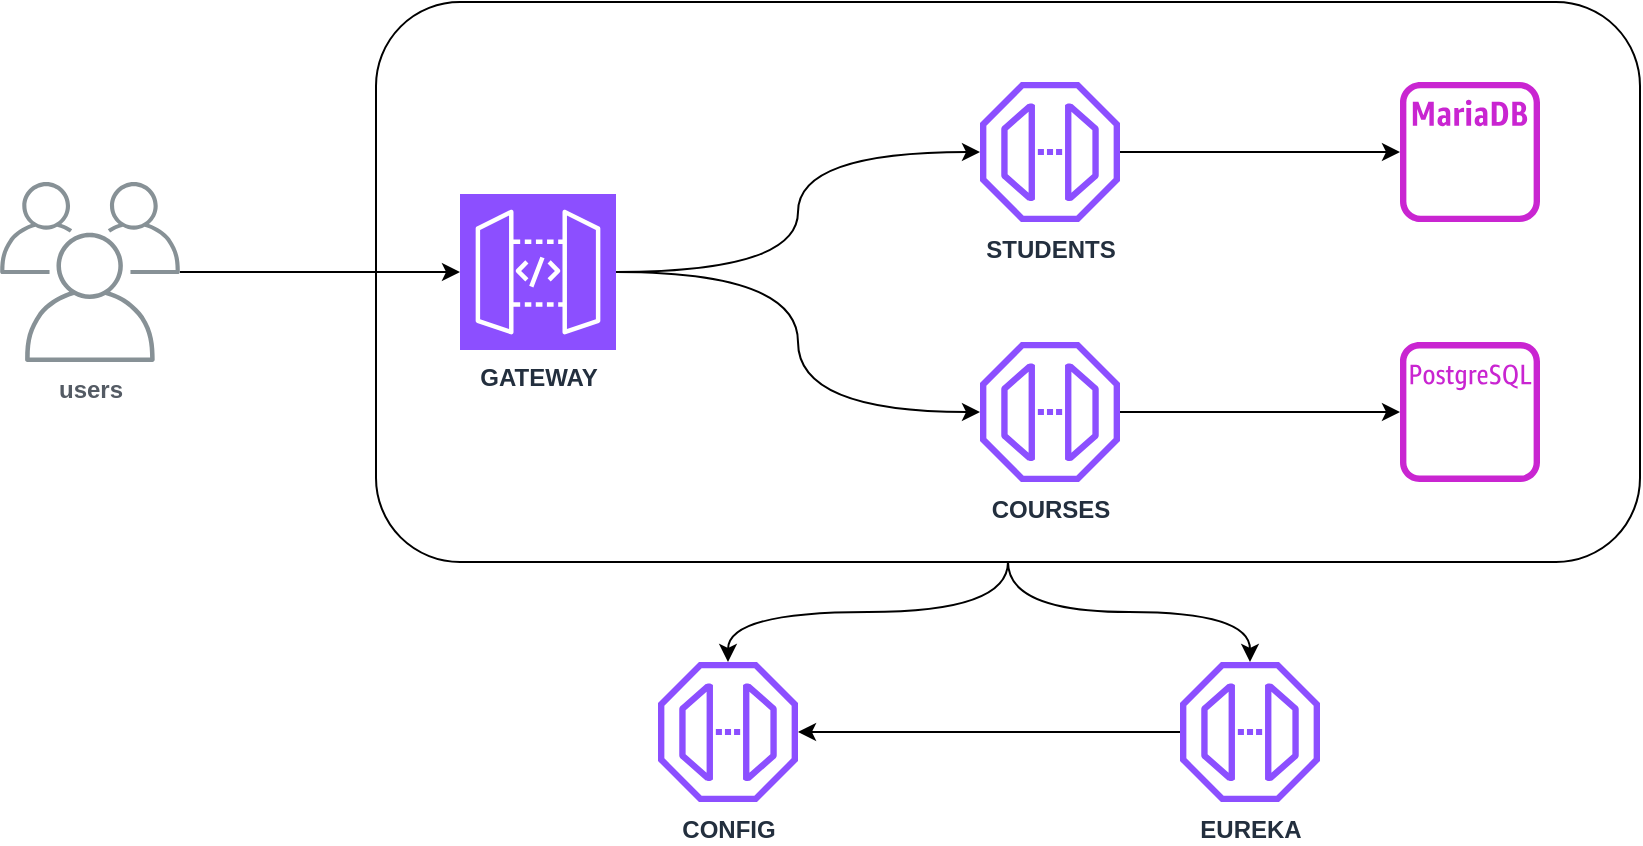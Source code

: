 <mxfile version="24.7.6">
  <diagram name="Página-1" id="XrtL5JR8i-iWcGKqzwai">
    <mxGraphModel dx="1000" dy="618" grid="1" gridSize="10" guides="1" tooltips="1" connect="1" arrows="1" fold="1" page="1" pageScale="1" pageWidth="827" pageHeight="1169" math="0" shadow="0">
      <root>
        <mxCell id="0" />
        <mxCell id="1" parent="0" />
        <mxCell id="sl7k0TZgmtbW0K3ZGWQk-11" style="edgeStyle=orthogonalEdgeStyle;rounded=0;orthogonalLoop=1;jettySize=auto;html=1;" edge="1" parent="1" source="sl7k0TZgmtbW0K3ZGWQk-7" target="sl7k0TZgmtbW0K3ZGWQk-10">
          <mxGeometry relative="1" as="geometry" />
        </mxCell>
        <mxCell id="sl7k0TZgmtbW0K3ZGWQk-7" value="&lt;b&gt;users&lt;/b&gt;" style="sketch=0;outlineConnect=0;gradientColor=none;fontColor=#545B64;strokeColor=none;fillColor=#879196;dashed=0;verticalLabelPosition=bottom;verticalAlign=top;align=center;html=1;fontSize=12;fontStyle=0;aspect=fixed;shape=mxgraph.aws4.illustration_users;pointerEvents=1" vertex="1" parent="1">
          <mxGeometry x="50" y="100" width="90" height="90" as="geometry" />
        </mxCell>
        <mxCell id="sl7k0TZgmtbW0K3ZGWQk-8" value="" style="sketch=0;outlineConnect=0;fontColor=#232F3E;gradientColor=none;fillColor=#C925D1;strokeColor=none;dashed=0;verticalLabelPosition=bottom;verticalAlign=top;align=center;html=1;fontSize=12;fontStyle=0;aspect=fixed;pointerEvents=1;shape=mxgraph.aws4.rds_mariadb_instance_alt;" vertex="1" parent="1">
          <mxGeometry x="750" y="50" width="70" height="70" as="geometry" />
        </mxCell>
        <mxCell id="sl7k0TZgmtbW0K3ZGWQk-9" value="" style="sketch=0;outlineConnect=0;fontColor=#232F3E;gradientColor=none;fillColor=#C925D1;strokeColor=none;dashed=0;verticalLabelPosition=bottom;verticalAlign=top;align=center;html=1;fontSize=12;fontStyle=0;aspect=fixed;pointerEvents=1;shape=mxgraph.aws4.rds_postgresql_instance_alt;" vertex="1" parent="1">
          <mxGeometry x="750" y="180" width="70" height="70" as="geometry" />
        </mxCell>
        <mxCell id="sl7k0TZgmtbW0K3ZGWQk-16" style="edgeStyle=orthogonalEdgeStyle;rounded=0;orthogonalLoop=1;jettySize=auto;html=1;curved=1;" edge="1" parent="1" source="sl7k0TZgmtbW0K3ZGWQk-10" target="sl7k0TZgmtbW0K3ZGWQk-12">
          <mxGeometry relative="1" as="geometry">
            <mxPoint x="310" y="40" as="targetPoint" />
          </mxGeometry>
        </mxCell>
        <mxCell id="sl7k0TZgmtbW0K3ZGWQk-17" style="edgeStyle=orthogonalEdgeStyle;rounded=0;orthogonalLoop=1;jettySize=auto;html=1;curved=1;" edge="1" parent="1" source="sl7k0TZgmtbW0K3ZGWQk-10" target="sl7k0TZgmtbW0K3ZGWQk-13">
          <mxGeometry relative="1" as="geometry" />
        </mxCell>
        <mxCell id="sl7k0TZgmtbW0K3ZGWQk-10" value="&lt;b&gt;GATEWAY&lt;/b&gt;" style="sketch=0;points=[[0,0,0],[0.25,0,0],[0.5,0,0],[0.75,0,0],[1,0,0],[0,1,0],[0.25,1,0],[0.5,1,0],[0.75,1,0],[1,1,0],[0,0.25,0],[0,0.5,0],[0,0.75,0],[1,0.25,0],[1,0.5,0],[1,0.75,0]];outlineConnect=0;fontColor=#232F3E;fillColor=#8C4FFF;strokeColor=#ffffff;dashed=0;verticalLabelPosition=bottom;verticalAlign=top;align=center;html=1;fontSize=12;fontStyle=0;aspect=fixed;shape=mxgraph.aws4.resourceIcon;resIcon=mxgraph.aws4.api_gateway;" vertex="1" parent="1">
          <mxGeometry x="280" y="106" width="78" height="78" as="geometry" />
        </mxCell>
        <mxCell id="sl7k0TZgmtbW0K3ZGWQk-19" style="edgeStyle=orthogonalEdgeStyle;rounded=0;orthogonalLoop=1;jettySize=auto;html=1;" edge="1" parent="1" source="sl7k0TZgmtbW0K3ZGWQk-12" target="sl7k0TZgmtbW0K3ZGWQk-8">
          <mxGeometry relative="1" as="geometry" />
        </mxCell>
        <mxCell id="sl7k0TZgmtbW0K3ZGWQk-12" value="&lt;b&gt;STUDENTS&lt;/b&gt;" style="sketch=0;outlineConnect=0;fontColor=#232F3E;gradientColor=none;fillColor=#8C4FFF;strokeColor=none;dashed=0;verticalLabelPosition=bottom;verticalAlign=top;align=center;html=1;fontSize=12;fontStyle=0;aspect=fixed;pointerEvents=1;shape=mxgraph.aws4.endpoint;" vertex="1" parent="1">
          <mxGeometry x="540" y="50" width="70" height="70" as="geometry" />
        </mxCell>
        <mxCell id="sl7k0TZgmtbW0K3ZGWQk-18" style="edgeStyle=orthogonalEdgeStyle;rounded=0;orthogonalLoop=1;jettySize=auto;html=1;" edge="1" parent="1" source="sl7k0TZgmtbW0K3ZGWQk-13" target="sl7k0TZgmtbW0K3ZGWQk-9">
          <mxGeometry relative="1" as="geometry" />
        </mxCell>
        <mxCell id="sl7k0TZgmtbW0K3ZGWQk-13" value="&lt;b&gt;COURSES&lt;/b&gt;" style="sketch=0;outlineConnect=0;fontColor=#232F3E;gradientColor=none;fillColor=#8C4FFF;strokeColor=none;dashed=0;verticalLabelPosition=bottom;verticalAlign=top;align=center;html=1;fontSize=12;fontStyle=0;aspect=fixed;pointerEvents=1;shape=mxgraph.aws4.endpoint;" vertex="1" parent="1">
          <mxGeometry x="540" y="180" width="70" height="70" as="geometry" />
        </mxCell>
        <mxCell id="sl7k0TZgmtbW0K3ZGWQk-25" style="edgeStyle=orthogonalEdgeStyle;rounded=0;orthogonalLoop=1;jettySize=auto;html=1;" edge="1" parent="1" source="sl7k0TZgmtbW0K3ZGWQk-20" target="sl7k0TZgmtbW0K3ZGWQk-21">
          <mxGeometry relative="1" as="geometry" />
        </mxCell>
        <mxCell id="sl7k0TZgmtbW0K3ZGWQk-20" value="&lt;b&gt;EUREKA&lt;/b&gt;" style="sketch=0;outlineConnect=0;fontColor=#232F3E;gradientColor=none;fillColor=#8C4FFF;strokeColor=none;dashed=0;verticalLabelPosition=bottom;verticalAlign=top;align=center;html=1;fontSize=12;fontStyle=0;aspect=fixed;pointerEvents=1;shape=mxgraph.aws4.endpoint;" vertex="1" parent="1">
          <mxGeometry x="640" y="340" width="70" height="70" as="geometry" />
        </mxCell>
        <mxCell id="sl7k0TZgmtbW0K3ZGWQk-21" value="&lt;b&gt;CONFIG&lt;/b&gt;" style="sketch=0;outlineConnect=0;fontColor=#232F3E;gradientColor=none;fillColor=#8C4FFF;strokeColor=none;dashed=0;verticalLabelPosition=bottom;verticalAlign=top;align=center;html=1;fontSize=12;fontStyle=0;aspect=fixed;pointerEvents=1;shape=mxgraph.aws4.endpoint;" vertex="1" parent="1">
          <mxGeometry x="379" y="340" width="70" height="70" as="geometry" />
        </mxCell>
        <mxCell id="sl7k0TZgmtbW0K3ZGWQk-23" style="edgeStyle=orthogonalEdgeStyle;rounded=0;orthogonalLoop=1;jettySize=auto;html=1;curved=1;" edge="1" parent="1" source="sl7k0TZgmtbW0K3ZGWQk-22" target="sl7k0TZgmtbW0K3ZGWQk-21">
          <mxGeometry relative="1" as="geometry" />
        </mxCell>
        <mxCell id="sl7k0TZgmtbW0K3ZGWQk-24" style="edgeStyle=orthogonalEdgeStyle;rounded=0;orthogonalLoop=1;jettySize=auto;html=1;curved=1;" edge="1" parent="1" source="sl7k0TZgmtbW0K3ZGWQk-22" target="sl7k0TZgmtbW0K3ZGWQk-20">
          <mxGeometry relative="1" as="geometry" />
        </mxCell>
        <mxCell id="sl7k0TZgmtbW0K3ZGWQk-22" value="" style="rounded=1;whiteSpace=wrap;html=1;fillColor=none;" vertex="1" parent="1">
          <mxGeometry x="238" y="10" width="632" height="280" as="geometry" />
        </mxCell>
      </root>
    </mxGraphModel>
  </diagram>
</mxfile>
